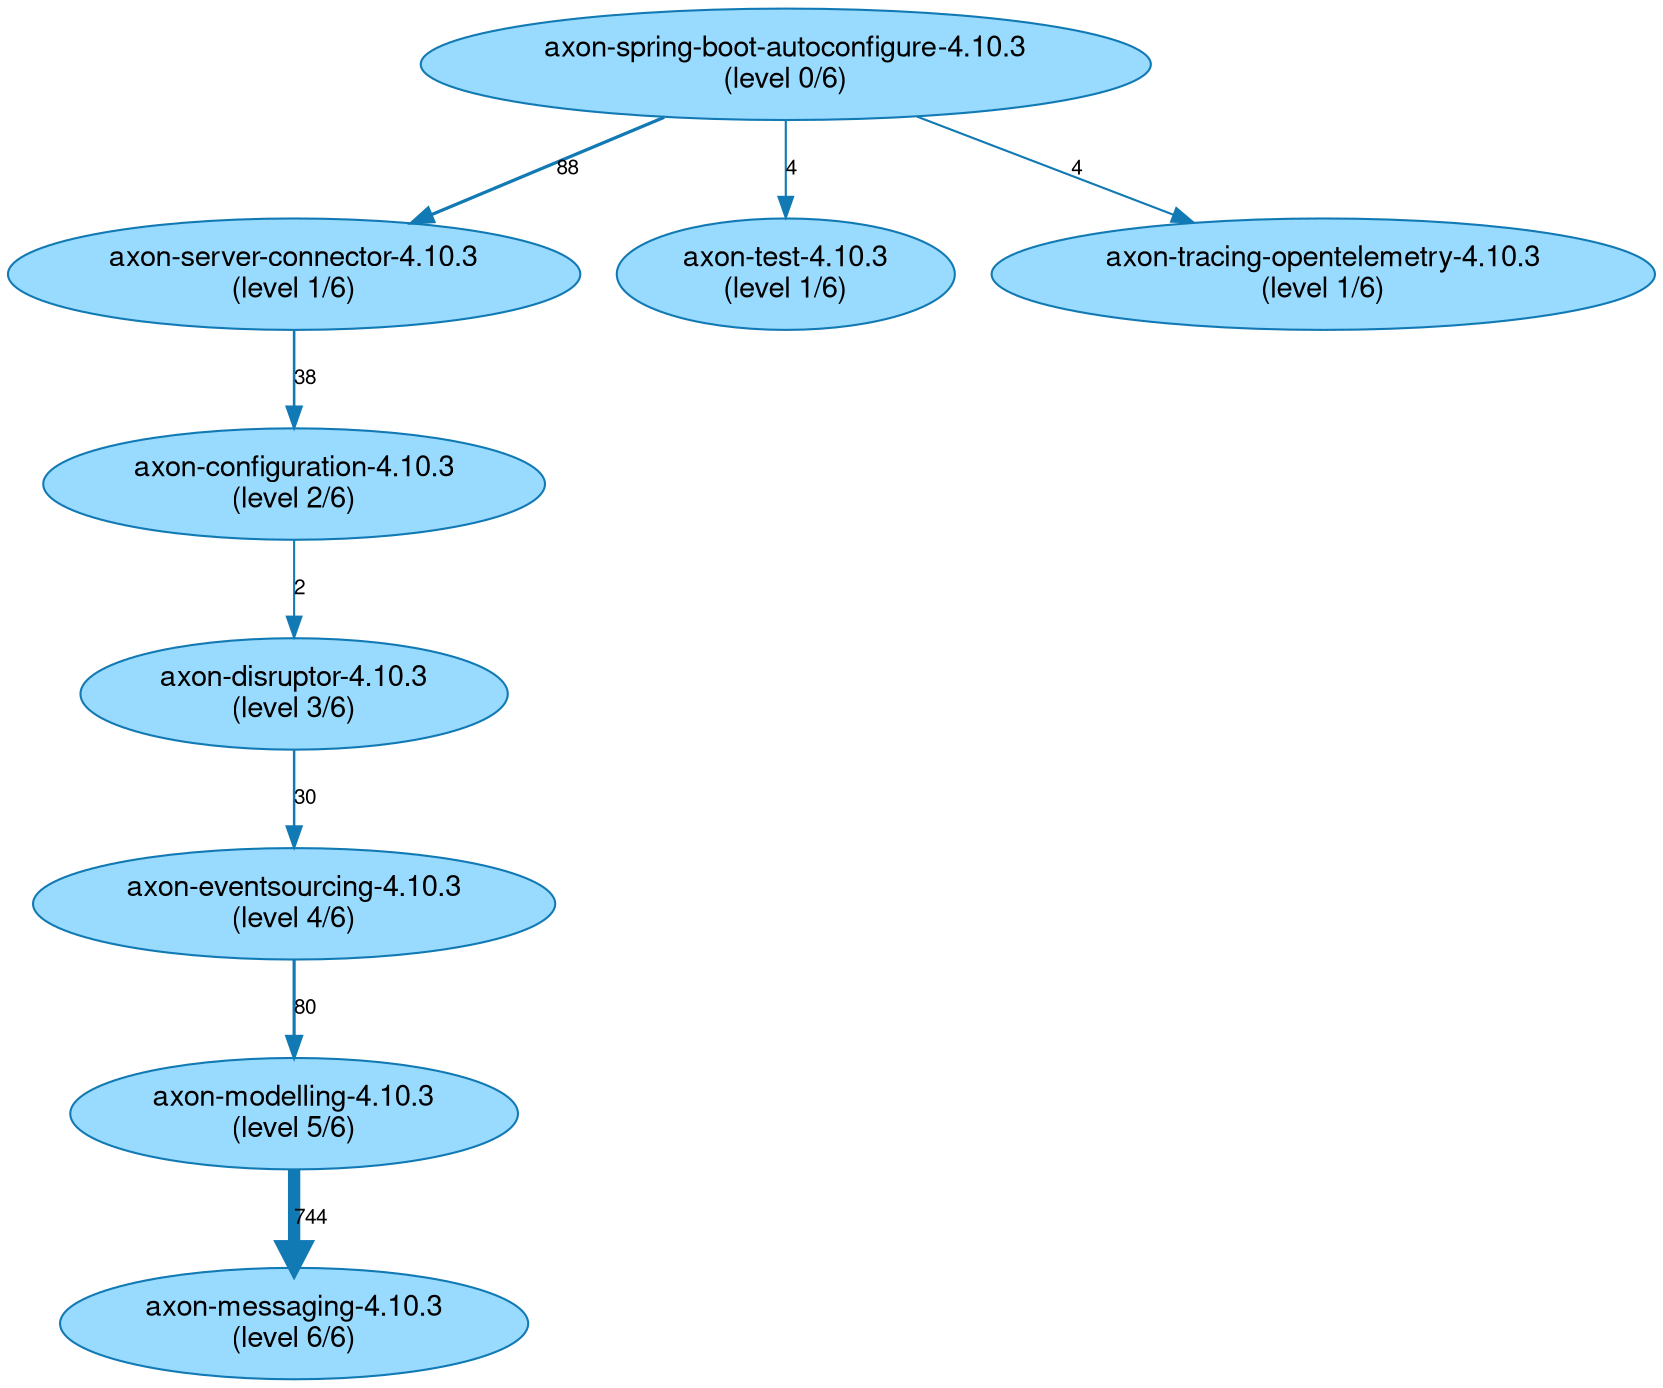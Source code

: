 // This GraphViz dot file was generated by the script convertQueryResultCsvToGraphVizDotFile.sh with default.template

strict digraph JavaArtifactLongestPathsIsolated {
    fontname = "Helvetica,Arial,sans-serif";
    node [fontname = "Helvetica,Arial,sans-serif";];
    edge [fontname = "Helvetica,Arial,sans-serif"; fontsize = 10;];
    node [style = filled; fillcolor = "0.560 0.400 0.999";];
    node [color = "0.560 0.900 0.700";];
    edge [color = "0.560 0.900 0.700";];
	"axon-spring-boot-autoconfigure-4.10.3\n(level 0/6)" -> "axon-server-connector-4.10.3\n(level 1/6)" [label=88; penwidth=1.57; ];
	"axon-server-connector-4.10.3\n(level 1/6)" -> "axon-configuration-4.10.3\n(level 2/6)" [label=38; penwidth=1.24; ];
	"axon-configuration-4.10.3\n(level 2/6)" -> "axon-disruptor-4.10.3\n(level 3/6)" [label=2; penwidth=1.0; ];
	"axon-disruptor-4.10.3\n(level 3/6)" -> "axon-eventsourcing-4.10.3\n(level 4/6)" [label=30; penwidth=1.19; ];
	"axon-eventsourcing-4.10.3\n(level 4/6)" -> "axon-modelling-4.10.3\n(level 5/6)" [label=80; penwidth=1.52; ];
	"axon-modelling-4.10.3\n(level 5/6)" -> "axon-messaging-4.10.3\n(level 6/6)" [label=744; penwidth=5.92; ];
	"axon-spring-boot-autoconfigure-4.10.3\n(level 0/6)" -> "axon-server-connector-4.10.3\n(level 1/6)" [label=88; penwidth=1.57; ];
	"axon-server-connector-4.10.3\n(level 1/6)" -> "axon-configuration-4.10.3\n(level 2/6)" [label=38; penwidth=1.24; ];
	"axon-configuration-4.10.3\n(level 2/6)" -> "axon-disruptor-4.10.3\n(level 3/6)" [label=2; penwidth=1.0; ];
	"axon-disruptor-4.10.3\n(level 3/6)" -> "axon-eventsourcing-4.10.3\n(level 4/6)" [label=30; penwidth=1.19; ];
	"axon-eventsourcing-4.10.3\n(level 4/6)" -> "axon-modelling-4.10.3\n(level 5/6)" [label=80; penwidth=1.52; ];
	"axon-spring-boot-autoconfigure-4.10.3\n(level 0/6)" -> "axon-server-connector-4.10.3\n(level 1/6)" [label=88; penwidth=1.57; ];
	"axon-server-connector-4.10.3\n(level 1/6)" -> "axon-configuration-4.10.3\n(level 2/6)" [label=38; penwidth=1.24; ];
	"axon-configuration-4.10.3\n(level 2/6)" -> "axon-disruptor-4.10.3\n(level 3/6)" [label=2; penwidth=1.0; ];
	"axon-disruptor-4.10.3\n(level 3/6)" -> "axon-eventsourcing-4.10.3\n(level 4/6)" [label=30; penwidth=1.19; ];
	"axon-spring-boot-autoconfigure-4.10.3\n(level 0/6)" -> "axon-server-connector-4.10.3\n(level 1/6)" [label=88; penwidth=1.57; ];
	"axon-server-connector-4.10.3\n(level 1/6)" -> "axon-configuration-4.10.3\n(level 2/6)" [label=38; penwidth=1.24; ];
	"axon-configuration-4.10.3\n(level 2/6)" -> "axon-disruptor-4.10.3\n(level 3/6)" [label=2; penwidth=1.0; ];
	"axon-spring-boot-autoconfigure-4.10.3\n(level 0/6)" -> "axon-server-connector-4.10.3\n(level 1/6)" [label=88; penwidth=1.57; ];
	"axon-server-connector-4.10.3\n(level 1/6)" -> "axon-configuration-4.10.3\n(level 2/6)" [label=38; penwidth=1.24; ];
	"axon-spring-boot-autoconfigure-4.10.3\n(level 0/6)" -> "axon-test-4.10.3\n(level 1/6)" [label=4; penwidth=1.01; ];
	"axon-spring-boot-autoconfigure-4.10.3\n(level 0/6)" -> "axon-tracing-opentelemetry-4.10.3\n(level 1/6)" [label=4; penwidth=1.01; ];
}
